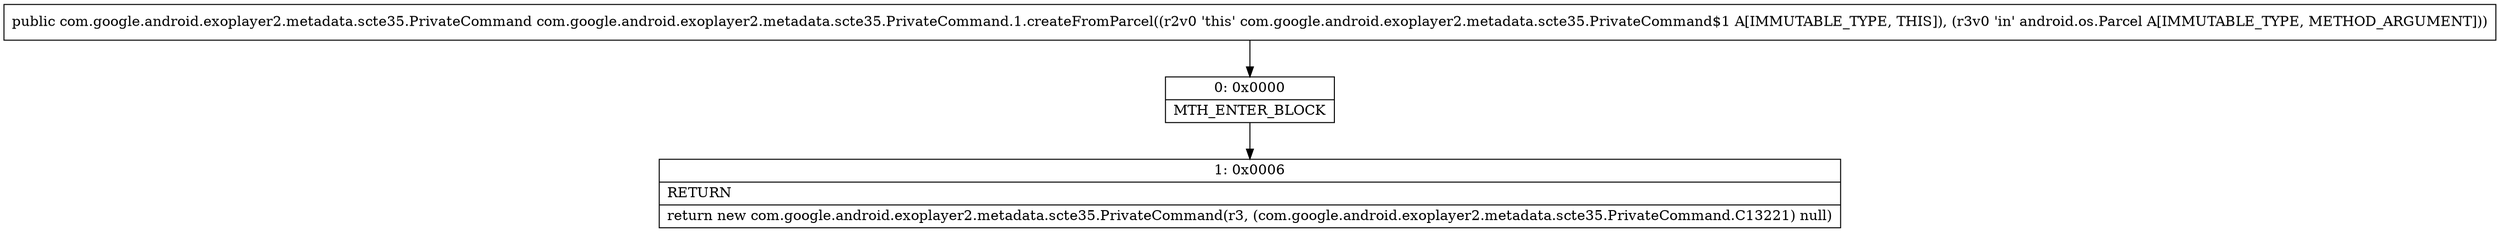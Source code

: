 digraph "CFG forcom.google.android.exoplayer2.metadata.scte35.PrivateCommand.1.createFromParcel(Landroid\/os\/Parcel;)Lcom\/google\/android\/exoplayer2\/metadata\/scte35\/PrivateCommand;" {
Node_0 [shape=record,label="{0\:\ 0x0000|MTH_ENTER_BLOCK\l}"];
Node_1 [shape=record,label="{1\:\ 0x0006|RETURN\l|return new com.google.android.exoplayer2.metadata.scte35.PrivateCommand(r3, (com.google.android.exoplayer2.metadata.scte35.PrivateCommand.C13221) null)\l}"];
MethodNode[shape=record,label="{public com.google.android.exoplayer2.metadata.scte35.PrivateCommand com.google.android.exoplayer2.metadata.scte35.PrivateCommand.1.createFromParcel((r2v0 'this' com.google.android.exoplayer2.metadata.scte35.PrivateCommand$1 A[IMMUTABLE_TYPE, THIS]), (r3v0 'in' android.os.Parcel A[IMMUTABLE_TYPE, METHOD_ARGUMENT])) }"];
MethodNode -> Node_0;
Node_0 -> Node_1;
}

